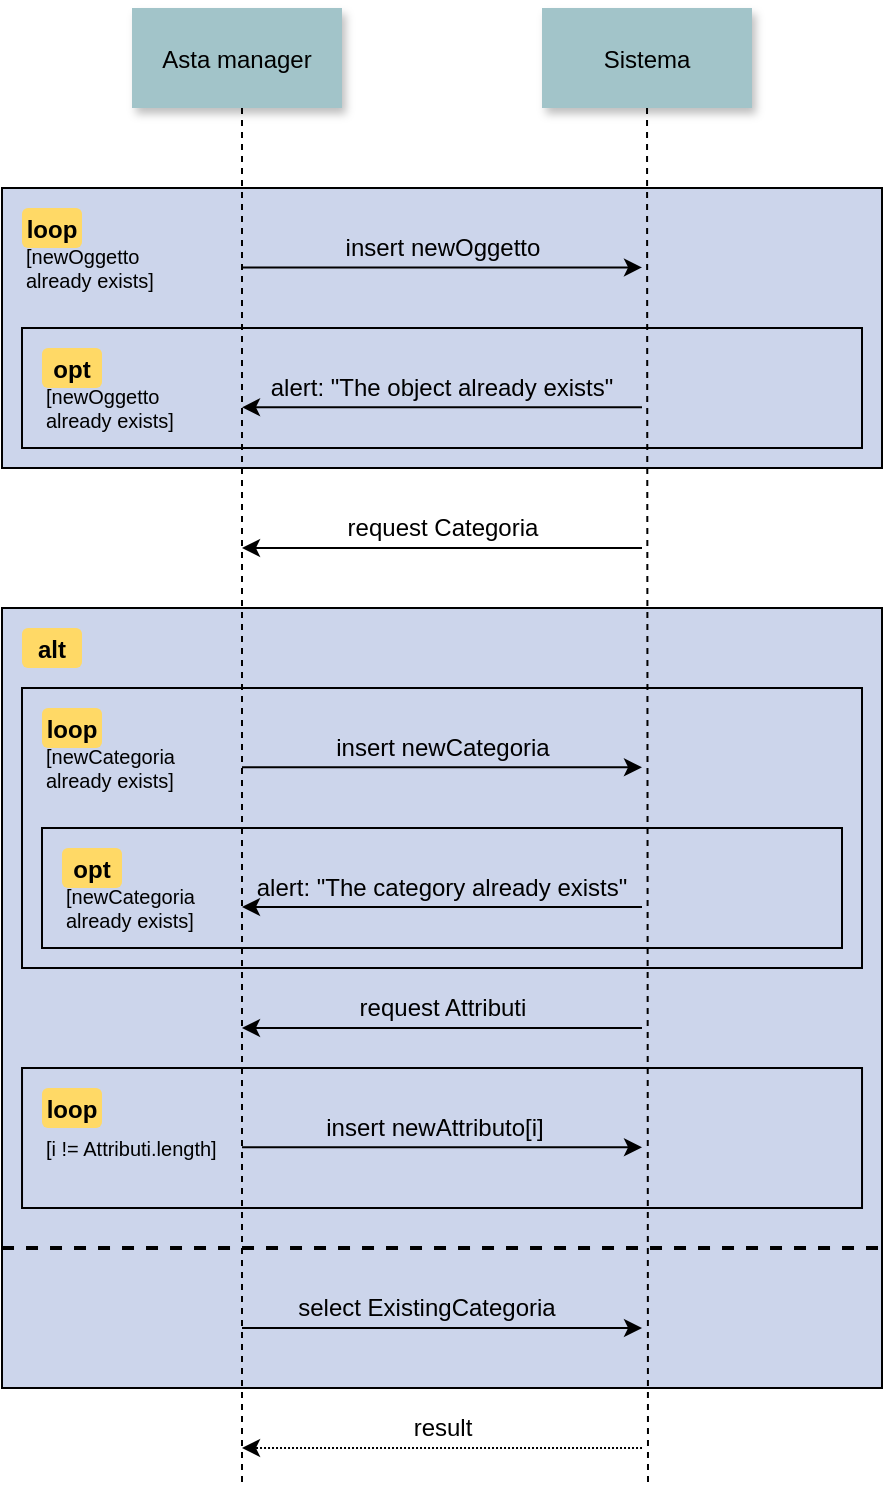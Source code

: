 <mxfile version="12.8.6" type="device"><diagram name="Page-1" id="9361dd3d-8414-5efd-6122-117bd74ce7a7"><mxGraphModel dx="599" dy="699" grid="1" gridSize="10" guides="1" tooltips="1" connect="1" arrows="1" fold="1" page="0" pageScale="1.5" pageWidth="826" pageHeight="1169" background="#ffffff" math="0" shadow="0"><root><mxCell id="0"/><mxCell id="1" parent="0"/><mxCell id="qQp5qxg0c4GxDmA97z8d-101" value="" style="fillColor=#CCD5EB" parent="1" vertex="1"><mxGeometry y="130" width="440" height="390" as="geometry"/></mxCell><mxCell id="qQp5qxg0c4GxDmA97z8d-106" value="" style="fillColor=#CCD5EB" parent="1" vertex="1"><mxGeometry x="10" y="170" width="420" height="140" as="geometry"/></mxCell><mxCell id="EHrcY5JABL68HEijiZ4g-90" value="" style="fillColor=#CCD5EB" vertex="1" parent="1"><mxGeometry x="20" y="240" width="400" height="60" as="geometry"/></mxCell><mxCell id="20" value="" style="fillColor=#CCD5EB" parent="1" vertex="1"><mxGeometry y="-80" width="440" height="140" as="geometry"/></mxCell><mxCell id="EHrcY5JABL68HEijiZ4g-84" value="" style="fillColor=#CCD5EB" vertex="1" parent="1"><mxGeometry x="10" y="-10" width="420" height="60" as="geometry"/></mxCell><mxCell id="EHrcY5JABL68HEijiZ4g-78" value="" style="fillColor=#CCD5EB" vertex="1" parent="1"><mxGeometry x="10.01" y="360" width="420" height="70" as="geometry"/></mxCell><mxCell id="4" value="Asta manager" style="shadow=1;fillColor=#A2C4C9;strokeColor=none" parent="1" vertex="1"><mxGeometry x="65" y="-170" width="105" height="50" as="geometry"/></mxCell><mxCell id="7" value="Sistema" style="shadow=1;fillColor=#A2C4C9;strokeColor=none" parent="1" vertex="1"><mxGeometry x="270" y="-170" width="105" height="50" as="geometry"/></mxCell><mxCell id="8" value="" style="edgeStyle=none;endArrow=none;dashed=1" parent="1" source="7" edge="1"><mxGeometry x="247.335" y="165" width="100" height="100" as="geometry"><mxPoint x="322.259" y="110" as="sourcePoint"/><mxPoint x="323" y="570" as="targetPoint"/></mxGeometry></mxCell><mxCell id="33" value="" style="edgeStyle=elbowEdgeStyle;elbow=horizontal;endArrow=none;dashed=1" parent="1" source="4" edge="1"><mxGeometry x="142.5" y="310" width="100" height="100" as="geometry"><mxPoint x="142.5" y="410" as="sourcePoint"/><mxPoint x="120" y="570" as="targetPoint"/><Array as="points"/></mxGeometry></mxCell><mxCell id="72" value="loop" style="rounded=1;fontStyle=1;fillColor=#FFD966;strokeColor=none" parent="1" vertex="1"><mxGeometry x="10" y="-70" width="30" height="20" as="geometry"/></mxCell><mxCell id="qQp5qxg0c4GxDmA97z8d-93" value="" style="endArrow=classic;html=1;" parent="1" edge="1"><mxGeometry width="50" height="50" relative="1" as="geometry"><mxPoint x="120" y="-40.29" as="sourcePoint"/><mxPoint x="320" y="-40.29" as="targetPoint"/></mxGeometry></mxCell><mxCell id="qQp5qxg0c4GxDmA97z8d-94" value="insert newOggetto" style="text;html=1;strokeColor=none;fillColor=none;align=center;verticalAlign=middle;whiteSpace=wrap;rounded=0;" parent="1" vertex="1"><mxGeometry x="157.5" y="-60" width="125" height="20" as="geometry"/></mxCell><mxCell id="qQp5qxg0c4GxDmA97z8d-98" value="[newOggetto&lt;br style=&quot;font-size: 10px&quot;&gt;already exists]" style="text;html=1;strokeColor=none;fillColor=none;align=left;verticalAlign=middle;whiteSpace=wrap;rounded=0;fontSize=10;" parent="1" vertex="1"><mxGeometry x="10" y="-50" width="90" height="20" as="geometry"/></mxCell><mxCell id="qQp5qxg0c4GxDmA97z8d-99" value="" style="endArrow=classic;html=1;fontSize=10;" parent="1" edge="1"><mxGeometry width="50" height="50" relative="1" as="geometry"><mxPoint x="320" y="100" as="sourcePoint"/><mxPoint x="120" y="100" as="targetPoint"/></mxGeometry></mxCell><mxCell id="qQp5qxg0c4GxDmA97z8d-100" value="request Categoria" style="text;html=1;strokeColor=none;fillColor=none;align=center;verticalAlign=middle;whiteSpace=wrap;rounded=0;" parent="1" vertex="1"><mxGeometry x="157.5" y="80" width="125" height="20" as="geometry"/></mxCell><mxCell id="qQp5qxg0c4GxDmA97z8d-102" value="alt" style="rounded=1;fontStyle=1;fillColor=#FFD966;strokeColor=none" parent="1" vertex="1"><mxGeometry x="10" y="140" width="30" height="20" as="geometry"/></mxCell><mxCell id="qQp5qxg0c4GxDmA97z8d-107" value="loop" style="rounded=1;fontStyle=1;fillColor=#FFD966;strokeColor=none" parent="1" vertex="1"><mxGeometry x="20" y="180" width="30" height="20" as="geometry"/></mxCell><mxCell id="qQp5qxg0c4GxDmA97z8d-108" value="" style="endArrow=classic;html=1;" parent="1" edge="1"><mxGeometry width="50" height="50" relative="1" as="geometry"><mxPoint x="120" y="209.66" as="sourcePoint"/><mxPoint x="320" y="209.66" as="targetPoint"/></mxGeometry></mxCell><mxCell id="qQp5qxg0c4GxDmA97z8d-109" value="insert newCategoria" style="text;html=1;strokeColor=none;fillColor=none;align=center;verticalAlign=middle;whiteSpace=wrap;rounded=0;" parent="1" vertex="1"><mxGeometry x="157.5" y="190" width="125" height="20" as="geometry"/></mxCell><mxCell id="qQp5qxg0c4GxDmA97z8d-110" value="[newCategoria&lt;br style=&quot;font-size: 10px&quot;&gt;already exists]" style="text;html=1;strokeColor=none;fillColor=none;align=left;verticalAlign=middle;whiteSpace=wrap;rounded=0;fontSize=10;" parent="1" vertex="1"><mxGeometry x="20" y="200" width="90" height="20" as="geometry"/></mxCell><mxCell id="qQp5qxg0c4GxDmA97z8d-114" value="" style="endArrow=none;dashed=1;html=1;fontSize=10;fontStyle=0;labelBorderColor=none;startSize=6;strokeWidth=2;" parent="1" edge="1"><mxGeometry width="50" height="50" relative="1" as="geometry"><mxPoint x="0.01" y="450" as="sourcePoint"/><mxPoint x="440.01" y="450" as="targetPoint"/></mxGeometry></mxCell><mxCell id="qQp5qxg0c4GxDmA97z8d-117" value="" style="endArrow=classic;html=1;" parent="1" edge="1"><mxGeometry width="50" height="50" relative="1" as="geometry"><mxPoint x="120.01" y="490" as="sourcePoint"/><mxPoint x="320.01" y="490" as="targetPoint"/></mxGeometry></mxCell><mxCell id="qQp5qxg0c4GxDmA97z8d-118" value="select ExistingCategoria" style="text;html=1;strokeColor=none;fillColor=none;align=center;verticalAlign=middle;whiteSpace=wrap;rounded=0;" parent="1" vertex="1"><mxGeometry x="146.25" y="470" width="132.5" height="20" as="geometry"/></mxCell><mxCell id="qQp5qxg0c4GxDmA97z8d-125" value="request Attributi" style="text;html=1;strokeColor=none;fillColor=none;align=center;verticalAlign=middle;whiteSpace=wrap;rounded=0;" parent="1" vertex="1"><mxGeometry x="157.51" y="320" width="125" height="20" as="geometry"/></mxCell><mxCell id="qQp5qxg0c4GxDmA97z8d-126" value="" style="endArrow=classic;html=1;fontSize=10;" parent="1" edge="1"><mxGeometry width="50" height="50" relative="1" as="geometry"><mxPoint x="319.99" y="340" as="sourcePoint"/><mxPoint x="119.99" y="340" as="targetPoint"/></mxGeometry></mxCell><mxCell id="qQp5qxg0c4GxDmA97z8d-129" value="" style="endArrow=classic;html=1;fontSize=10;dashed=1;dashPattern=1 1;" parent="1" edge="1"><mxGeometry width="50" height="50" relative="1" as="geometry"><mxPoint x="320.01" y="550" as="sourcePoint"/><mxPoint x="120.01" y="550" as="targetPoint"/></mxGeometry></mxCell><mxCell id="qQp5qxg0c4GxDmA97z8d-130" value="result" style="text;html=1;strokeColor=none;fillColor=none;align=center;verticalAlign=middle;whiteSpace=wrap;rounded=0;" parent="1" vertex="1"><mxGeometry x="157.5" y="530" width="125" height="20" as="geometry"/></mxCell><mxCell id="EHrcY5JABL68HEijiZ4g-79" value="loop" style="rounded=1;fontStyle=1;fillColor=#FFD966;strokeColor=none" vertex="1" parent="1"><mxGeometry x="20" y="370" width="30" height="20" as="geometry"/></mxCell><mxCell id="EHrcY5JABL68HEijiZ4g-80" value="[i != Attributi.length]" style="text;html=1;strokeColor=none;fillColor=none;align=left;verticalAlign=middle;whiteSpace=wrap;rounded=0;fontSize=10;" vertex="1" parent="1"><mxGeometry x="20" y="390" width="90" height="20" as="geometry"/></mxCell><mxCell id="EHrcY5JABL68HEijiZ4g-81" value="insert newAttributo[i]" style="text;html=1;strokeColor=none;fillColor=none;align=center;verticalAlign=middle;whiteSpace=wrap;rounded=0;" vertex="1" parent="1"><mxGeometry x="153.75" y="380" width="125" height="20" as="geometry"/></mxCell><mxCell id="EHrcY5JABL68HEijiZ4g-82" value="" style="endArrow=classic;html=1;" edge="1" parent="1"><mxGeometry width="50" height="50" relative="1" as="geometry"><mxPoint x="120.01" y="399.66" as="sourcePoint"/><mxPoint x="320.01" y="399.66" as="targetPoint"/></mxGeometry></mxCell><mxCell id="EHrcY5JABL68HEijiZ4g-85" value="opt" style="rounded=1;fontStyle=1;fillColor=#FFD966;strokeColor=none" vertex="1" parent="1"><mxGeometry x="20" width="30" height="20" as="geometry"/></mxCell><mxCell id="EHrcY5JABL68HEijiZ4g-86" value="[newOggetto&lt;br style=&quot;font-size: 10px&quot;&gt;already exists]" style="text;html=1;strokeColor=none;fillColor=none;align=left;verticalAlign=middle;whiteSpace=wrap;rounded=0;fontSize=10;" vertex="1" parent="1"><mxGeometry x="20" y="20" width="90" height="20" as="geometry"/></mxCell><mxCell id="EHrcY5JABL68HEijiZ4g-87" value="" style="endArrow=classic;html=1;fontSize=10;" edge="1" parent="1"><mxGeometry width="50" height="50" relative="1" as="geometry"><mxPoint x="320" y="29.66" as="sourcePoint"/><mxPoint x="120" y="29.66" as="targetPoint"/></mxGeometry></mxCell><mxCell id="EHrcY5JABL68HEijiZ4g-88" value="alert: &quot;The object already exists&quot;" style="text;html=1;strokeColor=none;fillColor=none;align=center;verticalAlign=middle;whiteSpace=wrap;rounded=0;" vertex="1" parent="1"><mxGeometry x="131.87" y="10" width="176.25" height="20" as="geometry"/></mxCell><mxCell id="EHrcY5JABL68HEijiZ4g-91" value="" style="endArrow=classic;html=1;fontSize=10;" edge="1" parent="1"><mxGeometry width="50" height="50" relative="1" as="geometry"><mxPoint x="320" y="279.49" as="sourcePoint"/><mxPoint x="120" y="279.49" as="targetPoint"/></mxGeometry></mxCell><mxCell id="EHrcY5JABL68HEijiZ4g-92" value="alert: &quot;The category already exists&quot;" style="text;html=1;strokeColor=none;fillColor=none;align=center;verticalAlign=middle;whiteSpace=wrap;rounded=0;" vertex="1" parent="1"><mxGeometry x="125.94" y="260" width="188.13" height="20" as="geometry"/></mxCell><mxCell id="EHrcY5JABL68HEijiZ4g-93" value="[newCategoria&lt;br style=&quot;font-size: 10px&quot;&gt;already exists]" style="text;html=1;strokeColor=none;fillColor=none;align=left;verticalAlign=middle;whiteSpace=wrap;rounded=0;fontSize=10;" vertex="1" parent="1"><mxGeometry x="30" y="270" width="90" height="20" as="geometry"/></mxCell><mxCell id="EHrcY5JABL68HEijiZ4g-94" value="opt" style="rounded=1;fontStyle=1;fillColor=#FFD966;strokeColor=none" vertex="1" parent="1"><mxGeometry x="30" y="250" width="30" height="20" as="geometry"/></mxCell></root></mxGraphModel></diagram></mxfile>